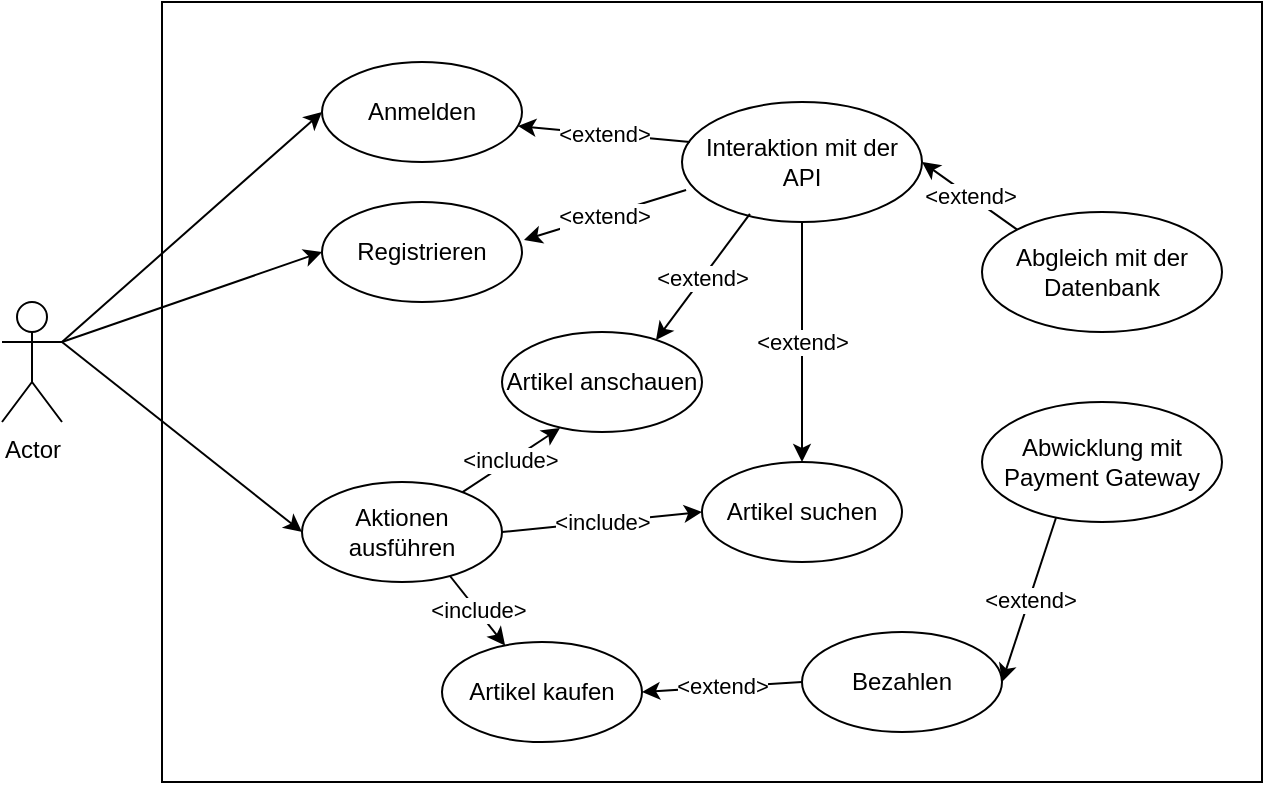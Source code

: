 <mxfile version="13.9.2" type="device"><diagram id="ZzTnYjrD4O0aUYvzX9sj" name="Page-1"><mxGraphModel dx="1422" dy="762" grid="1" gridSize="10" guides="1" tooltips="1" connect="1" arrows="1" fold="1" page="1" pageScale="1" pageWidth="827" pageHeight="1169" math="0" shadow="0"><root><mxCell id="0"/><mxCell id="1" parent="0"/><mxCell id="xDdvhetyLumqerbx71cL-1" value="Actor" style="shape=umlActor;verticalLabelPosition=bottom;verticalAlign=top;html=1;outlineConnect=0;" vertex="1" parent="1"><mxGeometry x="40" y="320" width="30" height="60" as="geometry"/></mxCell><mxCell id="xDdvhetyLumqerbx71cL-2" value="" style="rounded=0;whiteSpace=wrap;html=1;" vertex="1" parent="1"><mxGeometry x="120" y="170" width="550" height="390" as="geometry"/></mxCell><mxCell id="xDdvhetyLumqerbx71cL-3" value="Anmelden" style="ellipse;whiteSpace=wrap;html=1;" vertex="1" parent="1"><mxGeometry x="200" y="200" width="100" height="50" as="geometry"/></mxCell><mxCell id="xDdvhetyLumqerbx71cL-4" value="Registrieren" style="ellipse;whiteSpace=wrap;html=1;" vertex="1" parent="1"><mxGeometry x="200" y="270" width="100" height="50" as="geometry"/></mxCell><mxCell id="xDdvhetyLumqerbx71cL-5" value="Aktionen ausführen" style="ellipse;whiteSpace=wrap;html=1;" vertex="1" parent="1"><mxGeometry x="190" y="410" width="100" height="50" as="geometry"/></mxCell><mxCell id="xDdvhetyLumqerbx71cL-7" value="" style="endArrow=classic;html=1;entryX=0;entryY=0.5;entryDx=0;entryDy=0;endFill=1;" edge="1" parent="1" target="xDdvhetyLumqerbx71cL-3"><mxGeometry width="50" height="50" relative="1" as="geometry"><mxPoint x="70" y="340" as="sourcePoint"/><mxPoint x="440" y="360" as="targetPoint"/></mxGeometry></mxCell><mxCell id="xDdvhetyLumqerbx71cL-8" value="" style="endArrow=classic;html=1;entryX=0;entryY=0.5;entryDx=0;entryDy=0;exitX=1;exitY=0.333;exitDx=0;exitDy=0;exitPerimeter=0;" edge="1" parent="1" source="xDdvhetyLumqerbx71cL-1" target="xDdvhetyLumqerbx71cL-4"><mxGeometry width="50" height="50" relative="1" as="geometry"><mxPoint x="80" y="347.069" as="sourcePoint"/><mxPoint x="210" y="235" as="targetPoint"/></mxGeometry></mxCell><mxCell id="xDdvhetyLumqerbx71cL-9" value="" style="endArrow=classic;html=1;entryX=0;entryY=0.5;entryDx=0;entryDy=0;" edge="1" parent="1" target="xDdvhetyLumqerbx71cL-5"><mxGeometry width="50" height="50" relative="1" as="geometry"><mxPoint x="70" y="340" as="sourcePoint"/><mxPoint x="210" y="305" as="targetPoint"/></mxGeometry></mxCell><mxCell id="xDdvhetyLumqerbx71cL-10" value="Artikel kaufen" style="ellipse;whiteSpace=wrap;html=1;" vertex="1" parent="1"><mxGeometry x="260" y="490" width="100" height="50" as="geometry"/></mxCell><mxCell id="xDdvhetyLumqerbx71cL-11" value="Artikel anschauen" style="ellipse;whiteSpace=wrap;html=1;" vertex="1" parent="1"><mxGeometry x="290" y="335" width="100" height="50" as="geometry"/></mxCell><mxCell id="xDdvhetyLumqerbx71cL-12" value="Bezahlen" style="ellipse;whiteSpace=wrap;html=1;" vertex="1" parent="1"><mxGeometry x="440" y="485" width="100" height="50" as="geometry"/></mxCell><mxCell id="xDdvhetyLumqerbx71cL-13" value="Abwicklung mit Payment Gateway" style="ellipse;whiteSpace=wrap;html=1;" vertex="1" parent="1"><mxGeometry x="530" y="370" width="120" height="60" as="geometry"/></mxCell><mxCell id="xDdvhetyLumqerbx71cL-14" value="Interaktion mit der API" style="ellipse;whiteSpace=wrap;html=1;" vertex="1" parent="1"><mxGeometry x="380" y="220" width="120" height="60" as="geometry"/></mxCell><mxCell id="xDdvhetyLumqerbx71cL-15" value="Abgleich mit der Datenbank" style="ellipse;whiteSpace=wrap;html=1;" vertex="1" parent="1"><mxGeometry x="530" y="275" width="120" height="60" as="geometry"/></mxCell><mxCell id="xDdvhetyLumqerbx71cL-17" value="&amp;lt;include&amp;gt;" style="endArrow=classic;html=1;exitX=0.74;exitY=0.94;exitDx=0;exitDy=0;exitPerimeter=0;" edge="1" parent="1" source="xDdvhetyLumqerbx71cL-5" target="xDdvhetyLumqerbx71cL-10"><mxGeometry width="50" height="50" relative="1" as="geometry"><mxPoint x="390" y="400" as="sourcePoint"/><mxPoint x="440" y="350" as="targetPoint"/></mxGeometry></mxCell><mxCell id="xDdvhetyLumqerbx71cL-18" value="&amp;lt;include&amp;gt;" style="endArrow=classic;html=1;entryX=0.29;entryY=0.96;entryDx=0;entryDy=0;entryPerimeter=0;" edge="1" parent="1" source="xDdvhetyLumqerbx71cL-5" target="xDdvhetyLumqerbx71cL-11"><mxGeometry width="50" height="50" relative="1" as="geometry"><mxPoint x="390" y="400" as="sourcePoint"/><mxPoint x="440" y="350" as="targetPoint"/></mxGeometry></mxCell><mxCell id="xDdvhetyLumqerbx71cL-19" value="&amp;lt;extend&amp;gt;" style="endArrow=classic;html=1;entryX=1;entryY=0.5;entryDx=0;entryDy=0;exitX=0;exitY=0.5;exitDx=0;exitDy=0;" edge="1" parent="1" source="xDdvhetyLumqerbx71cL-12" target="xDdvhetyLumqerbx71cL-10"><mxGeometry width="50" height="50" relative="1" as="geometry"><mxPoint x="390" y="400" as="sourcePoint"/><mxPoint x="440" y="350" as="targetPoint"/></mxGeometry></mxCell><mxCell id="xDdvhetyLumqerbx71cL-20" value="&amp;lt;extend&amp;gt;" style="endArrow=classic;html=1;entryX=1;entryY=0.5;entryDx=0;entryDy=0;exitX=0.308;exitY=0.967;exitDx=0;exitDy=0;exitPerimeter=0;" edge="1" parent="1" source="xDdvhetyLumqerbx71cL-13" target="xDdvhetyLumqerbx71cL-12"><mxGeometry width="50" height="50" relative="1" as="geometry"><mxPoint x="390" y="400" as="sourcePoint"/><mxPoint x="440" y="350" as="targetPoint"/></mxGeometry></mxCell><mxCell id="xDdvhetyLumqerbx71cL-21" value="&amp;lt;extend&amp;gt;" style="endArrow=classic;html=1;entryX=0.98;entryY=0.64;entryDx=0;entryDy=0;exitX=0.033;exitY=0.333;exitDx=0;exitDy=0;exitPerimeter=0;entryPerimeter=0;" edge="1" parent="1" source="xDdvhetyLumqerbx71cL-14" target="xDdvhetyLumqerbx71cL-3"><mxGeometry width="50" height="50" relative="1" as="geometry"><mxPoint x="350" y="180" as="sourcePoint"/><mxPoint x="270" y="185" as="targetPoint"/></mxGeometry></mxCell><mxCell id="xDdvhetyLumqerbx71cL-23" value="&amp;lt;extend&amp;gt;" style="endArrow=classic;html=1;entryX=1.01;entryY=0.38;entryDx=0;entryDy=0;exitX=0.017;exitY=0.733;exitDx=0;exitDy=0;exitPerimeter=0;entryPerimeter=0;" edge="1" parent="1" source="xDdvhetyLumqerbx71cL-14" target="xDdvhetyLumqerbx71cL-4"><mxGeometry width="50" height="50" relative="1" as="geometry"><mxPoint x="390" y="275" as="sourcePoint"/><mxPoint x="310" y="280" as="targetPoint"/></mxGeometry></mxCell><mxCell id="xDdvhetyLumqerbx71cL-24" value="&amp;lt;extend&amp;gt;" style="endArrow=classic;html=1;entryX=1;entryY=0.5;entryDx=0;entryDy=0;exitX=0;exitY=0;exitDx=0;exitDy=0;" edge="1" parent="1" source="xDdvhetyLumqerbx71cL-15" target="xDdvhetyLumqerbx71cL-14"><mxGeometry width="50" height="50" relative="1" as="geometry"><mxPoint x="480" y="550" as="sourcePoint"/><mxPoint x="400" y="555" as="targetPoint"/></mxGeometry></mxCell><mxCell id="xDdvhetyLumqerbx71cL-25" value="&amp;lt;extend&amp;gt;" style="endArrow=classic;html=1;entryX=0.77;entryY=0.08;entryDx=0;entryDy=0;exitX=0.283;exitY=0.933;exitDx=0;exitDy=0;exitPerimeter=0;entryPerimeter=0;" edge="1" parent="1" source="xDdvhetyLumqerbx71cL-14" target="xDdvhetyLumqerbx71cL-11"><mxGeometry width="50" height="50" relative="1" as="geometry"><mxPoint x="490" y="560" as="sourcePoint"/><mxPoint x="410" y="565" as="targetPoint"/></mxGeometry></mxCell><mxCell id="xDdvhetyLumqerbx71cL-26" value="Artikel suchen" style="ellipse;whiteSpace=wrap;html=1;" vertex="1" parent="1"><mxGeometry x="390" y="400" width="100" height="50" as="geometry"/></mxCell><mxCell id="xDdvhetyLumqerbx71cL-27" value="&amp;lt;include&amp;gt;" style="endArrow=classic;html=1;entryX=0;entryY=0.5;entryDx=0;entryDy=0;exitX=1;exitY=0.5;exitDx=0;exitDy=0;" edge="1" parent="1" source="xDdvhetyLumqerbx71cL-5" target="xDdvhetyLumqerbx71cL-26"><mxGeometry width="50" height="50" relative="1" as="geometry"><mxPoint x="280.244" y="425.092" as="sourcePoint"/><mxPoint x="329" y="393" as="targetPoint"/></mxGeometry></mxCell><mxCell id="xDdvhetyLumqerbx71cL-28" value="&amp;lt;extend&amp;gt;" style="endArrow=classic;html=1;entryX=0.5;entryY=0;entryDx=0;entryDy=0;exitX=0.5;exitY=1;exitDx=0;exitDy=0;" edge="1" parent="1" source="xDdvhetyLumqerbx71cL-14" target="xDdvhetyLumqerbx71cL-26"><mxGeometry width="50" height="50" relative="1" as="geometry"><mxPoint x="526.96" y="346.98" as="sourcePoint"/><mxPoint x="480" y="410" as="targetPoint"/></mxGeometry></mxCell></root></mxGraphModel></diagram></mxfile>